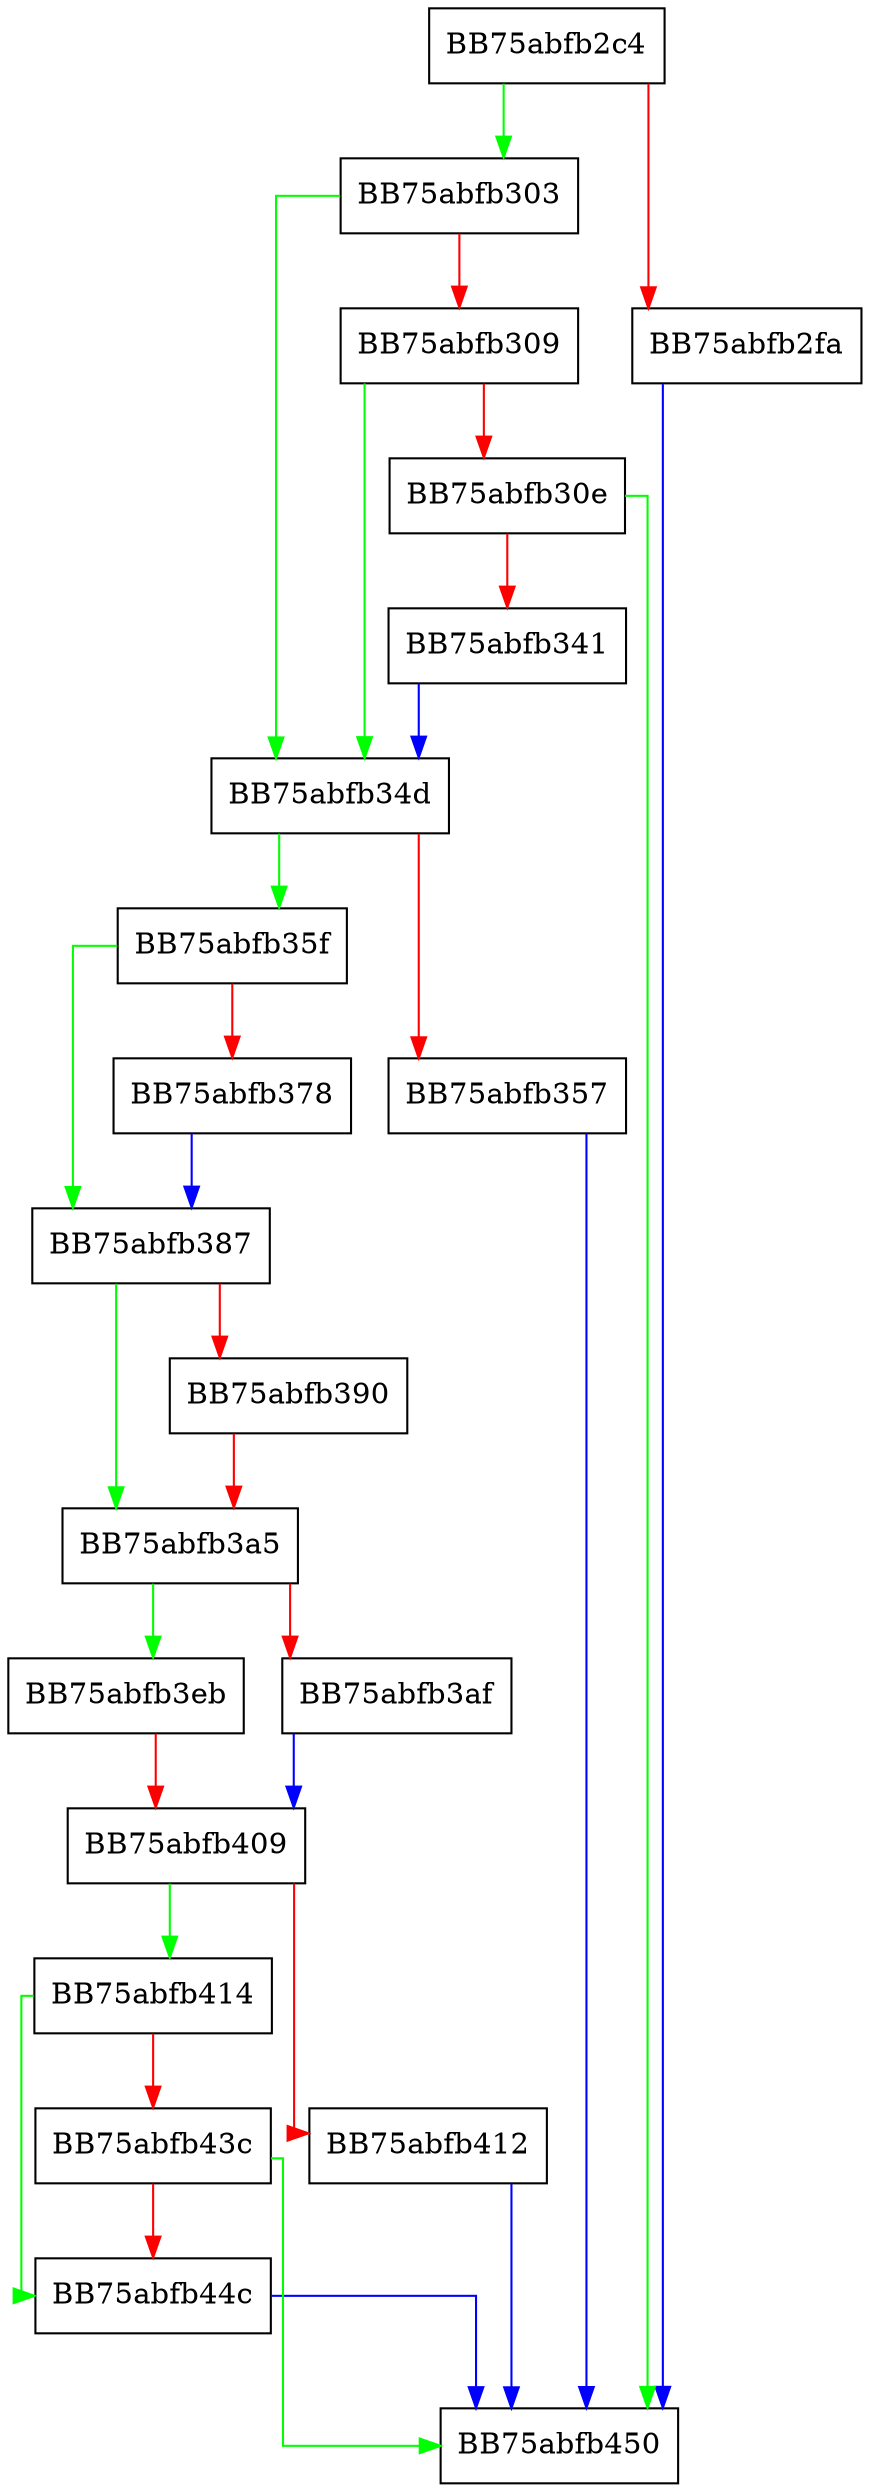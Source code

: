 digraph ZSTD_compressContinue_internal {
  node [shape="box"];
  graph [splines=ortho];
  BB75abfb2c4 -> BB75abfb303 [color="green"];
  BB75abfb2c4 -> BB75abfb2fa [color="red"];
  BB75abfb2fa -> BB75abfb450 [color="blue"];
  BB75abfb303 -> BB75abfb34d [color="green"];
  BB75abfb303 -> BB75abfb309 [color="red"];
  BB75abfb309 -> BB75abfb34d [color="green"];
  BB75abfb309 -> BB75abfb30e [color="red"];
  BB75abfb30e -> BB75abfb450 [color="green"];
  BB75abfb30e -> BB75abfb341 [color="red"];
  BB75abfb341 -> BB75abfb34d [color="blue"];
  BB75abfb34d -> BB75abfb35f [color="green"];
  BB75abfb34d -> BB75abfb357 [color="red"];
  BB75abfb357 -> BB75abfb450 [color="blue"];
  BB75abfb35f -> BB75abfb387 [color="green"];
  BB75abfb35f -> BB75abfb378 [color="red"];
  BB75abfb378 -> BB75abfb387 [color="blue"];
  BB75abfb387 -> BB75abfb3a5 [color="green"];
  BB75abfb387 -> BB75abfb390 [color="red"];
  BB75abfb390 -> BB75abfb3a5 [color="red"];
  BB75abfb3a5 -> BB75abfb3eb [color="green"];
  BB75abfb3a5 -> BB75abfb3af [color="red"];
  BB75abfb3af -> BB75abfb409 [color="blue"];
  BB75abfb3eb -> BB75abfb409 [color="red"];
  BB75abfb409 -> BB75abfb414 [color="green"];
  BB75abfb409 -> BB75abfb412 [color="red"];
  BB75abfb412 -> BB75abfb450 [color="blue"];
  BB75abfb414 -> BB75abfb44c [color="green"];
  BB75abfb414 -> BB75abfb43c [color="red"];
  BB75abfb43c -> BB75abfb450 [color="green"];
  BB75abfb43c -> BB75abfb44c [color="red"];
  BB75abfb44c -> BB75abfb450 [color="blue"];
}